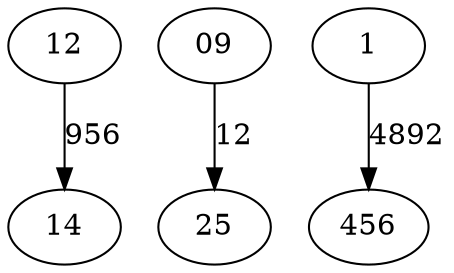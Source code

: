 digraph G {
    12 -> 14 [label="956"]
    09 ->  25  [label="12"]
    1 -> 456 [label = "4892"]
}

